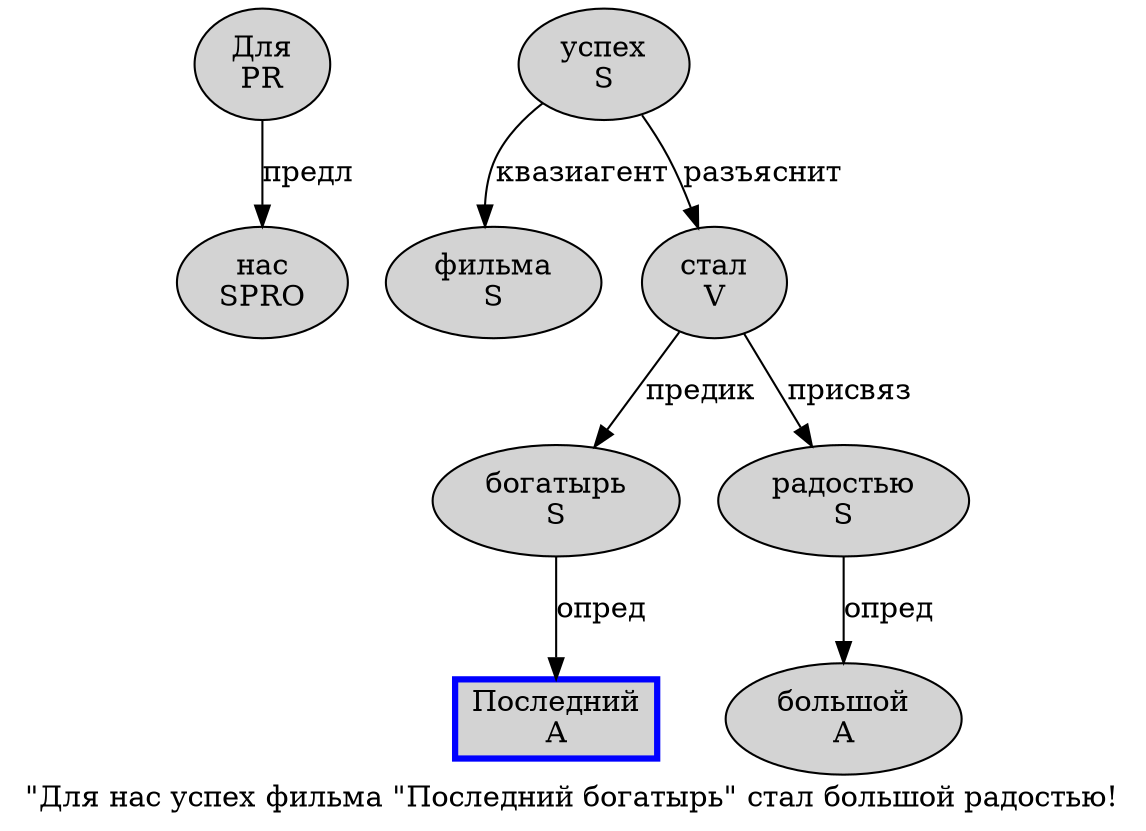 digraph SENTENCE_484 {
	graph [label="\"Для нас успех фильма \"Последний богатырь\" стал большой радостью!"]
	node [style=filled]
		1 [label="Для
PR" color="" fillcolor=lightgray penwidth=1 shape=ellipse]
		2 [label="нас
SPRO" color="" fillcolor=lightgray penwidth=1 shape=ellipse]
		3 [label="успех
S" color="" fillcolor=lightgray penwidth=1 shape=ellipse]
		4 [label="фильма
S" color="" fillcolor=lightgray penwidth=1 shape=ellipse]
		6 [label="Последний
A" color=blue fillcolor=lightgray penwidth=3 shape=box]
		7 [label="богатырь
S" color="" fillcolor=lightgray penwidth=1 shape=ellipse]
		9 [label="стал
V" color="" fillcolor=lightgray penwidth=1 shape=ellipse]
		10 [label="большой
A" color="" fillcolor=lightgray penwidth=1 shape=ellipse]
		11 [label="радостью
S" color="" fillcolor=lightgray penwidth=1 shape=ellipse]
			1 -> 2 [label="предл"]
			3 -> 4 [label="квазиагент"]
			3 -> 9 [label="разъяснит"]
			7 -> 6 [label="опред"]
			11 -> 10 [label="опред"]
			9 -> 7 [label="предик"]
			9 -> 11 [label="присвяз"]
}